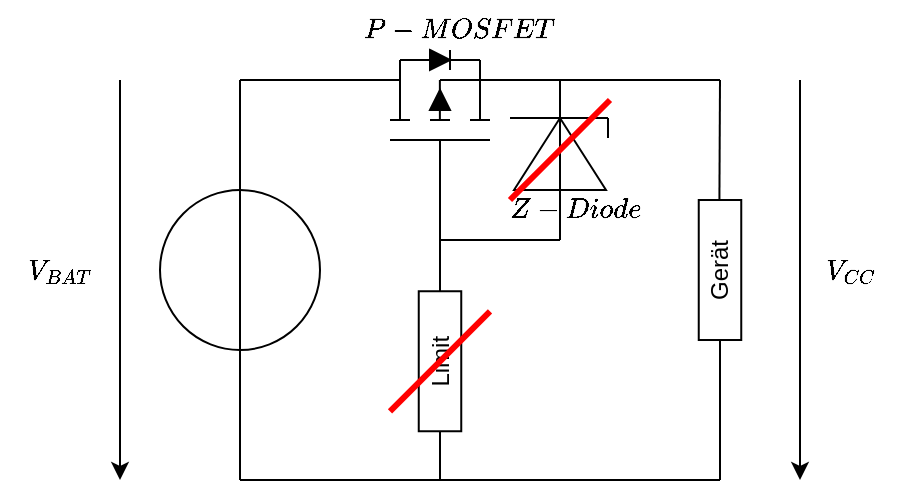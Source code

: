 <mxfile version="18.1.3" type="device"><diagram id="cWOqgSbG9tsYlOW5NIem" name="Seite-1"><mxGraphModel dx="865" dy="541" grid="1" gridSize="10" guides="1" tooltips="1" connect="1" arrows="1" fold="1" page="1" pageScale="1" pageWidth="827" pageHeight="1169" math="1" shadow="0"><root><mxCell id="0"/><mxCell id="1" parent="0"/><mxCell id="mRAjN5NjmF5XTE8GuIId-1" value="" style="ellipse;whiteSpace=wrap;html=1;" parent="1" vertex="1"><mxGeometry x="120" y="215" width="80" height="80" as="geometry"/></mxCell><mxCell id="mRAjN5NjmF5XTE8GuIId-2" value="" style="endArrow=classic;html=1;rounded=0;" parent="1" edge="1"><mxGeometry width="50" height="50" relative="1" as="geometry"><mxPoint x="100" y="160" as="sourcePoint"/><mxPoint x="100" y="360" as="targetPoint"/></mxGeometry></mxCell><mxCell id="mRAjN5NjmF5XTE8GuIId-3" value="$$ V_{BAT} $$" style="text;html=1;strokeColor=none;fillColor=none;align=center;verticalAlign=middle;whiteSpace=wrap;rounded=0;" parent="1" vertex="1"><mxGeometry x="40" y="240" width="60" height="30" as="geometry"/></mxCell><mxCell id="mRAjN5NjmF5XTE8GuIId-4" value="" style="endArrow=none;html=1;rounded=0;" parent="1" edge="1"><mxGeometry width="50" height="50" relative="1" as="geometry"><mxPoint x="160" y="360" as="sourcePoint"/><mxPoint x="160" y="160" as="targetPoint"/></mxGeometry></mxCell><mxCell id="mRAjN5NjmF5XTE8GuIId-5" value="" style="endArrow=none;html=1;rounded=0;" parent="1" edge="1"><mxGeometry width="50" height="50" relative="1" as="geometry"><mxPoint x="160" y="160" as="sourcePoint"/><mxPoint x="240" y="160" as="targetPoint"/></mxGeometry></mxCell><mxCell id="mRAjN5NjmF5XTE8GuIId-19" value="" style="endArrow=none;html=1;rounded=0;" parent="1" edge="1"><mxGeometry width="50" height="50" relative="1" as="geometry"><mxPoint x="400" y="360" as="sourcePoint"/><mxPoint x="160" y="360" as="targetPoint"/></mxGeometry></mxCell><mxCell id="mRAjN5NjmF5XTE8GuIId-27" value="" style="endArrow=classic;html=1;rounded=0;" parent="1" edge="1"><mxGeometry width="50" height="50" relative="1" as="geometry"><mxPoint x="440" y="160" as="sourcePoint"/><mxPoint x="440" y="360" as="targetPoint"/></mxGeometry></mxCell><mxCell id="mRAjN5NjmF5XTE8GuIId-28" value="$$ V_{CC} $$" style="text;html=1;strokeColor=none;fillColor=none;align=center;verticalAlign=middle;whiteSpace=wrap;rounded=0;" parent="1" vertex="1"><mxGeometry x="440" y="240" width="50" height="30" as="geometry"/></mxCell><mxCell id="mRAjN5NjmF5XTE8GuIId-35" value="$$ Z-Diode $$" style="text;html=1;strokeColor=none;fillColor=none;align=center;verticalAlign=middle;whiteSpace=wrap;rounded=0;rotation=0;" parent="1" vertex="1"><mxGeometry x="295" y="210" width="66" height="30" as="geometry"/></mxCell><mxCell id="VuuBUnqAnrlkyYne_Tbx-1" value="" style="endArrow=none;html=1;rounded=0;" edge="1" parent="1"><mxGeometry width="50" height="50" relative="1" as="geometry"><mxPoint x="235" y="190" as="sourcePoint"/><mxPoint x="285" y="190" as="targetPoint"/></mxGeometry></mxCell><mxCell id="VuuBUnqAnrlkyYne_Tbx-2" value="" style="endArrow=none;html=1;rounded=0;" edge="1" parent="1"><mxGeometry width="50" height="50" relative="1" as="geometry"><mxPoint x="235" y="180" as="sourcePoint"/><mxPoint x="245" y="180" as="targetPoint"/></mxGeometry></mxCell><mxCell id="VuuBUnqAnrlkyYne_Tbx-3" value="" style="endArrow=none;html=1;rounded=0;" edge="1" parent="1"><mxGeometry width="50" height="50" relative="1" as="geometry"><mxPoint x="255.0" y="180" as="sourcePoint"/><mxPoint x="265.0" y="180" as="targetPoint"/></mxGeometry></mxCell><mxCell id="VuuBUnqAnrlkyYne_Tbx-4" value="" style="endArrow=none;html=1;rounded=0;" edge="1" parent="1"><mxGeometry width="50" height="50" relative="1" as="geometry"><mxPoint x="275.0" y="180" as="sourcePoint"/><mxPoint x="285.0" y="180" as="targetPoint"/></mxGeometry></mxCell><mxCell id="VuuBUnqAnrlkyYne_Tbx-5" value="" style="endArrow=none;html=1;rounded=0;" edge="1" parent="1"><mxGeometry width="50" height="50" relative="1" as="geometry"><mxPoint x="240" y="180" as="sourcePoint"/><mxPoint x="240" y="150" as="targetPoint"/></mxGeometry></mxCell><mxCell id="VuuBUnqAnrlkyYne_Tbx-6" value="" style="endArrow=none;html=1;rounded=0;" edge="1" parent="1"><mxGeometry width="50" height="50" relative="1" as="geometry"><mxPoint x="259.94" y="180" as="sourcePoint"/><mxPoint x="259.94" y="160" as="targetPoint"/></mxGeometry></mxCell><mxCell id="VuuBUnqAnrlkyYne_Tbx-8" value="" style="triangle;whiteSpace=wrap;html=1;rotation=-90;fillColor=#000000;" vertex="1" parent="1"><mxGeometry x="255" y="165" width="10" height="10" as="geometry"/></mxCell><mxCell id="VuuBUnqAnrlkyYne_Tbx-9" value="" style="endArrow=none;html=1;rounded=0;startSize=6;" edge="1" parent="1"><mxGeometry width="50" height="50" relative="1" as="geometry"><mxPoint x="260" y="160" as="sourcePoint"/><mxPoint x="280" y="160" as="targetPoint"/></mxGeometry></mxCell><mxCell id="VuuBUnqAnrlkyYne_Tbx-10" value="" style="endArrow=none;html=1;rounded=0;" edge="1" parent="1"><mxGeometry width="50" height="50" relative="1" as="geometry"><mxPoint x="280" y="180" as="sourcePoint"/><mxPoint x="280" y="150" as="targetPoint"/></mxGeometry></mxCell><mxCell id="VuuBUnqAnrlkyYne_Tbx-11" value="" style="triangle;whiteSpace=wrap;html=1;rotation=0;fillColor=#000000;" vertex="1" parent="1"><mxGeometry x="255" y="145" width="10" height="10" as="geometry"/></mxCell><mxCell id="VuuBUnqAnrlkyYne_Tbx-12" value="" style="endArrow=none;html=1;rounded=0;" edge="1" parent="1"><mxGeometry width="50" height="50" relative="1" as="geometry"><mxPoint x="280" y="150" as="sourcePoint"/><mxPoint x="240" y="150" as="targetPoint"/></mxGeometry></mxCell><mxCell id="VuuBUnqAnrlkyYne_Tbx-13" value="" style="endArrow=none;html=1;rounded=0;" edge="1" parent="1"><mxGeometry width="50" height="50" relative="1" as="geometry"><mxPoint x="265" y="155" as="sourcePoint"/><mxPoint x="265" y="145" as="targetPoint"/></mxGeometry></mxCell><mxCell id="VuuBUnqAnrlkyYne_Tbx-14" value="" style="endArrow=none;html=1;rounded=0;" edge="1" parent="1"><mxGeometry width="50" height="50" relative="1" as="geometry"><mxPoint x="280.0" y="160" as="sourcePoint"/><mxPoint x="400" y="160" as="targetPoint"/></mxGeometry></mxCell><mxCell id="VuuBUnqAnrlkyYne_Tbx-16" value="Gerät" style="rounded=0;whiteSpace=wrap;html=1;fillColor=none;rotation=-90;" vertex="1" parent="1"><mxGeometry x="365" y="244.38" width="70" height="21.25" as="geometry"/></mxCell><mxCell id="VuuBUnqAnrlkyYne_Tbx-17" value="Limit" style="rounded=0;whiteSpace=wrap;html=1;fillColor=none;rotation=-90;" vertex="1" parent="1"><mxGeometry x="225" y="290" width="70" height="21.25" as="geometry"/></mxCell><mxCell id="VuuBUnqAnrlkyYne_Tbx-18" value="" style="endArrow=none;html=1;rounded=0;startSize=6;entryX=0;entryY=0.5;entryDx=0;entryDy=0;" edge="1" parent="1" target="VuuBUnqAnrlkyYne_Tbx-17"><mxGeometry width="50" height="50" relative="1" as="geometry"><mxPoint x="260" y="360" as="sourcePoint"/><mxPoint x="250" y="340" as="targetPoint"/></mxGeometry></mxCell><mxCell id="VuuBUnqAnrlkyYne_Tbx-19" value="" style="endArrow=none;html=1;rounded=0;startSize=6;exitX=1;exitY=0.5;exitDx=0;exitDy=0;" edge="1" parent="1" source="VuuBUnqAnrlkyYne_Tbx-17"><mxGeometry width="50" height="50" relative="1" as="geometry"><mxPoint x="260" y="259.38" as="sourcePoint"/><mxPoint x="260" y="190" as="targetPoint"/></mxGeometry></mxCell><mxCell id="VuuBUnqAnrlkyYne_Tbx-20" value="" style="triangle;whiteSpace=wrap;html=1;fillColor=none;rotation=-90;" vertex="1" parent="1"><mxGeometry x="302" y="174" width="36" height="46" as="geometry"/></mxCell><mxCell id="VuuBUnqAnrlkyYne_Tbx-21" value="" style="endArrow=none;html=1;rounded=0;" edge="1" parent="1"><mxGeometry width="50" height="50" relative="1" as="geometry"><mxPoint x="260" y="240" as="sourcePoint"/><mxPoint x="320" y="240" as="targetPoint"/></mxGeometry></mxCell><mxCell id="VuuBUnqAnrlkyYne_Tbx-23" value="" style="endArrow=none;html=1;rounded=0;" edge="1" parent="1"><mxGeometry width="50" height="50" relative="1" as="geometry"><mxPoint x="320" y="240" as="sourcePoint"/><mxPoint x="320" y="160" as="targetPoint"/></mxGeometry></mxCell><mxCell id="VuuBUnqAnrlkyYne_Tbx-24" value="" style="endArrow=none;html=1;rounded=0;" edge="1" parent="1"><mxGeometry width="50" height="50" relative="1" as="geometry"><mxPoint x="295" y="179" as="sourcePoint"/><mxPoint x="344" y="179" as="targetPoint"/></mxGeometry></mxCell><mxCell id="VuuBUnqAnrlkyYne_Tbx-26" value="" style="endArrow=none;html=1;rounded=0;" edge="1" parent="1"><mxGeometry width="50" height="50" relative="1" as="geometry"><mxPoint x="400" y="290" as="sourcePoint"/><mxPoint x="400" y="360" as="targetPoint"/></mxGeometry></mxCell><mxCell id="VuuBUnqAnrlkyYne_Tbx-27" value="" style="endArrow=none;html=1;rounded=0;" edge="1" parent="1"><mxGeometry width="50" height="50" relative="1" as="geometry"><mxPoint x="400" y="160" as="sourcePoint"/><mxPoint x="399.71" y="220" as="targetPoint"/></mxGeometry></mxCell><mxCell id="VuuBUnqAnrlkyYne_Tbx-28" value="" style="endArrow=none;html=1;rounded=0;" edge="1" parent="1"><mxGeometry width="50" height="50" relative="1" as="geometry"><mxPoint x="344" y="189" as="sourcePoint"/><mxPoint x="344" y="179" as="targetPoint"/></mxGeometry></mxCell><mxCell id="VuuBUnqAnrlkyYne_Tbx-29" value="$$ P-MOSFET $$" style="text;html=1;strokeColor=none;fillColor=none;align=center;verticalAlign=middle;whiteSpace=wrap;rounded=0;" vertex="1" parent="1"><mxGeometry x="215" y="120" width="110" height="30" as="geometry"/></mxCell><mxCell id="VuuBUnqAnrlkyYne_Tbx-31" value="" style="endArrow=none;html=1;rounded=0;startSize=6;strokeColor=#FF0000;strokeWidth=3;" edge="1" parent="1"><mxGeometry width="50" height="50" relative="1" as="geometry"><mxPoint x="295" y="220" as="sourcePoint"/><mxPoint x="345" y="170" as="targetPoint"/></mxGeometry></mxCell><mxCell id="VuuBUnqAnrlkyYne_Tbx-32" value="" style="endArrow=none;html=1;rounded=0;startSize=6;strokeColor=#FF0000;strokeWidth=3;" edge="1" parent="1"><mxGeometry width="50" height="50" relative="1" as="geometry"><mxPoint x="235" y="325.63" as="sourcePoint"/><mxPoint x="285" y="275.63" as="targetPoint"/></mxGeometry></mxCell></root></mxGraphModel></diagram></mxfile>